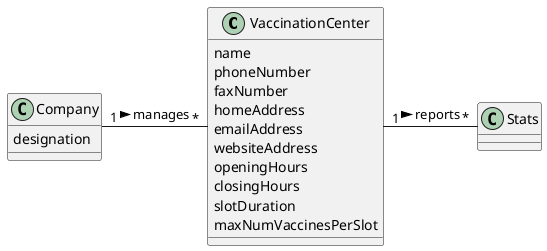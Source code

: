 @startuml
'https://plantuml.com/class-diagram

class VaccinationCenter{
name
phoneNumber
faxNumber
homeAddress
emailAddress
websiteAddress
openingHours
closingHours
slotDuration
maxNumVaccinesPerSlot
}

class Company{
designation
}

Company "1" -right- "*" VaccinationCenter : manages >
VaccinationCenter "1" -right-- "*" Stats : reports >



@enduml